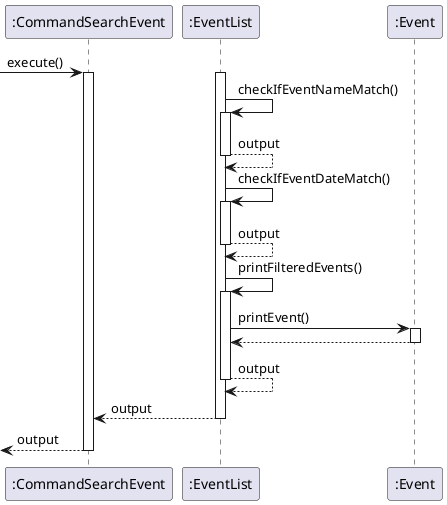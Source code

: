 @startuml
 -> ":CommandSearchEvent" : execute()

activate ":CommandSearchEvent"

activate ":EventList"
":EventList" -> ":EventList" : checkIfEventNameMatch()
activate ":EventList"
return output
":EventList" -> ":EventList" : checkIfEventDateMatch()
activate ":EventList"
return output
":EventList" -> ":EventList" : printFilteredEvents()
activate ":EventList"
":EventList" -> ":Event" : printEvent()
activate ":Event"
":EventList" <-- ":Event"
deactivate ":Event"
return output
":CommandSearchEvent" <-- ":EventList" : output
deactivate ":EventList"
  <-- ":CommandSearchEvent" : output
deactivate ":CommandSearchEvent"
@enduml